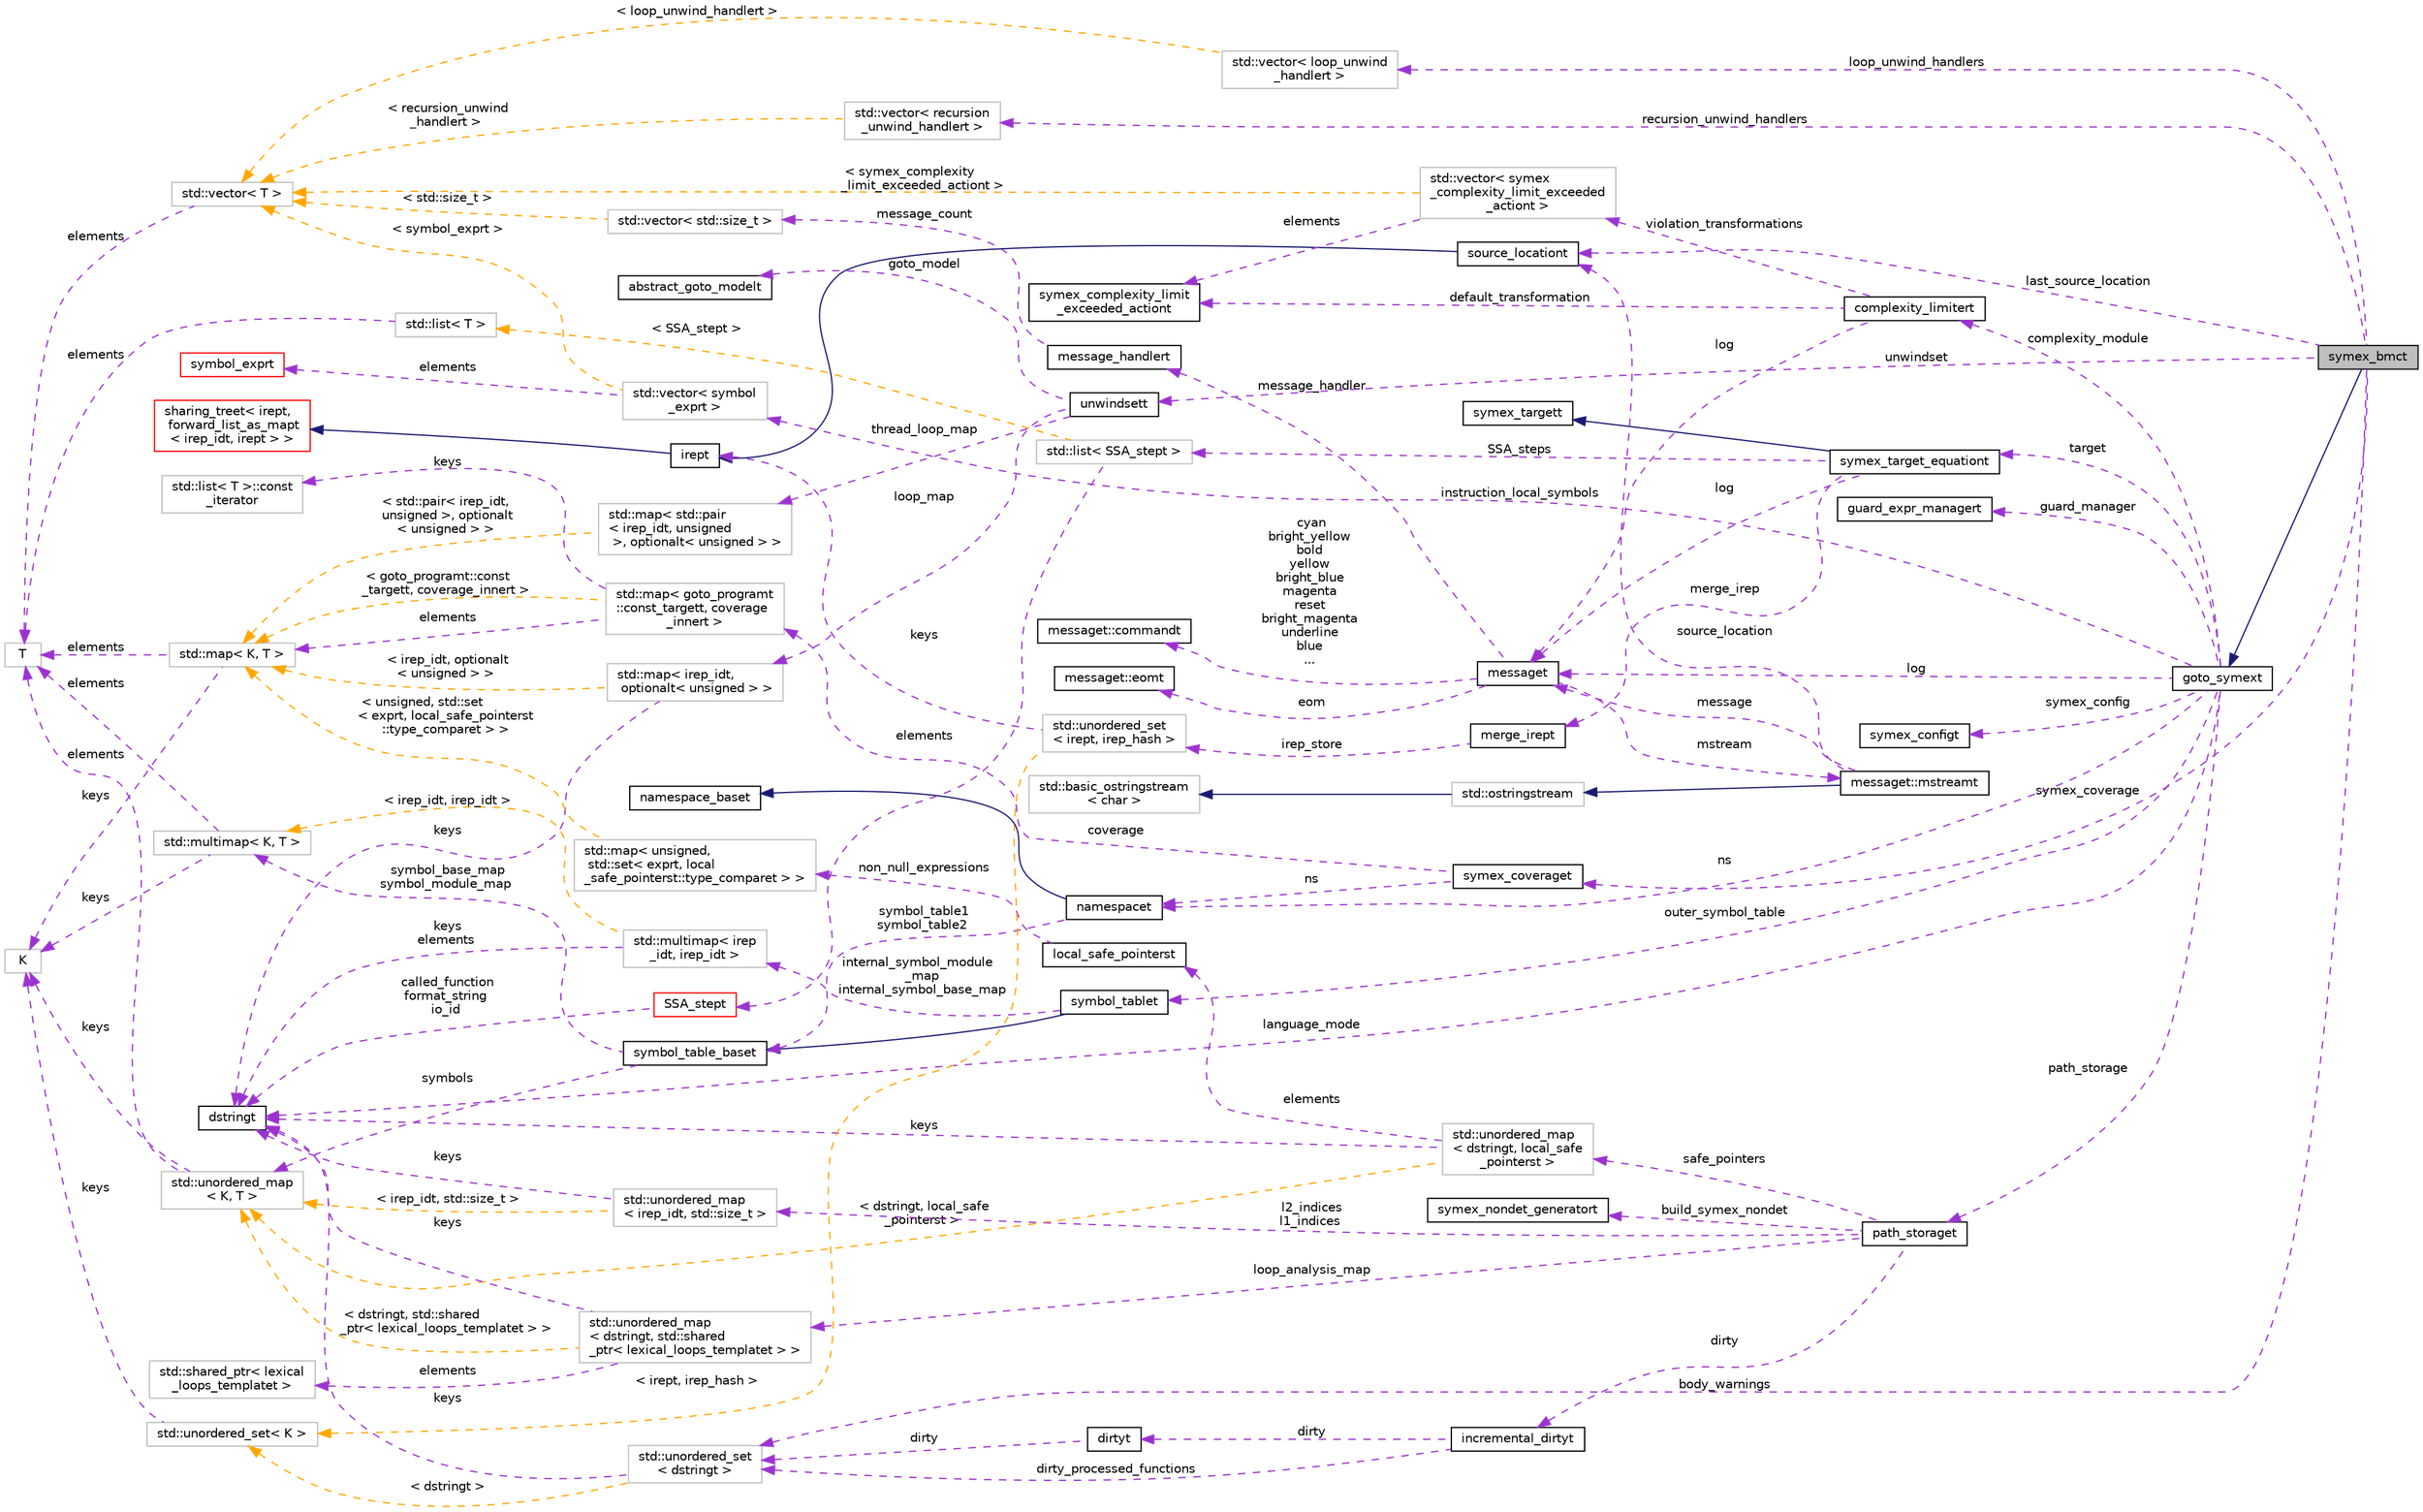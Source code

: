 digraph "symex_bmct"
{
 // LATEX_PDF_SIZE
  bgcolor="transparent";
  edge [fontname="Helvetica",fontsize="10",labelfontname="Helvetica",labelfontsize="10"];
  node [fontname="Helvetica",fontsize="10",shape=record];
  rankdir="LR";
  Node1 [label="symex_bmct",height=0.2,width=0.4,color="black", fillcolor="grey75", style="filled", fontcolor="black",tooltip=" "];
  Node2 -> Node1 [dir="back",color="midnightblue",fontsize="10",style="solid",fontname="Helvetica"];
  Node2 [label="goto_symext",height=0.2,width=0.4,color="black",URL="$classgoto__symext.html",tooltip="The main class for the forward symbolic simulator."];
  Node3 -> Node2 [dir="back",color="darkorchid3",fontsize="10",style="dashed",label=" outer_symbol_table" ,fontname="Helvetica"];
  Node3 [label="symbol_tablet",height=0.2,width=0.4,color="black",URL="$classsymbol__tablet.html",tooltip="The symbol table."];
  Node4 -> Node3 [dir="back",color="midnightblue",fontsize="10",style="solid",fontname="Helvetica"];
  Node4 [label="symbol_table_baset",height=0.2,width=0.4,color="black",URL="$classsymbol__table__baset.html",tooltip="The symbol table base class interface."];
  Node5 -> Node4 [dir="back",color="darkorchid3",fontsize="10",style="dashed",label=" symbol_base_map\nsymbol_module_map" ,fontname="Helvetica"];
  Node5 [label="std::multimap\< K, T \>",height=0.2,width=0.4,color="grey75",tooltip="STL class."];
  Node6 -> Node5 [dir="back",color="darkorchid3",fontsize="10",style="dashed",label=" keys" ,fontname="Helvetica"];
  Node6 [label="K",height=0.2,width=0.4,color="grey75",tooltip=" "];
  Node7 -> Node5 [dir="back",color="darkorchid3",fontsize="10",style="dashed",label=" elements" ,fontname="Helvetica"];
  Node7 [label="T",height=0.2,width=0.4,color="grey75",tooltip=" "];
  Node8 -> Node4 [dir="back",color="darkorchid3",fontsize="10",style="dashed",label=" symbols" ,fontname="Helvetica"];
  Node8 [label="std::unordered_map\l\< K, T \>",height=0.2,width=0.4,color="grey75",tooltip="STL class."];
  Node6 -> Node8 [dir="back",color="darkorchid3",fontsize="10",style="dashed",label=" keys" ,fontname="Helvetica"];
  Node7 -> Node8 [dir="back",color="darkorchid3",fontsize="10",style="dashed",label=" elements" ,fontname="Helvetica"];
  Node9 -> Node3 [dir="back",color="darkorchid3",fontsize="10",style="dashed",label=" internal_symbol_module\l_map\ninternal_symbol_base_map" ,fontname="Helvetica"];
  Node9 [label="std::multimap\< irep\l_idt, irep_idt \>",height=0.2,width=0.4,color="grey75",tooltip=" "];
  Node10 -> Node9 [dir="back",color="darkorchid3",fontsize="10",style="dashed",label=" keys\nelements" ,fontname="Helvetica"];
  Node10 [label="dstringt",height=0.2,width=0.4,color="black",URL="$classdstringt.html",tooltip="dstringt has one field, an unsigned integer no which is an index into a static table of strings."];
  Node5 -> Node9 [dir="back",color="orange",fontsize="10",style="dashed",label=" \< irep_idt, irep_idt \>" ,fontname="Helvetica"];
  Node11 -> Node2 [dir="back",color="darkorchid3",fontsize="10",style="dashed",label=" log" ,fontname="Helvetica"];
  Node11 [label="messaget",height=0.2,width=0.4,color="black",URL="$classmessaget.html",tooltip="Class that provides messages with a built-in verbosity 'level'."];
  Node12 -> Node11 [dir="back",color="darkorchid3",fontsize="10",style="dashed",label=" message_handler" ,fontname="Helvetica"];
  Node12 [label="message_handlert",height=0.2,width=0.4,color="black",URL="$classmessage__handlert.html",tooltip=" "];
  Node13 -> Node12 [dir="back",color="darkorchid3",fontsize="10",style="dashed",label=" message_count" ,fontname="Helvetica"];
  Node13 [label="std::vector\< std::size_t \>",height=0.2,width=0.4,color="grey75",tooltip=" "];
  Node14 -> Node13 [dir="back",color="orange",fontsize="10",style="dashed",label=" \< std::size_t \>" ,fontname="Helvetica"];
  Node14 [label="std::vector\< T \>",height=0.2,width=0.4,color="grey75",tooltip="STL class."];
  Node7 -> Node14 [dir="back",color="darkorchid3",fontsize="10",style="dashed",label=" elements" ,fontname="Helvetica"];
  Node15 -> Node11 [dir="back",color="darkorchid3",fontsize="10",style="dashed",label=" cyan\nbright_yellow\nbold\nyellow\nbright_blue\nmagenta\nreset\nbright_magenta\nunderline\nblue\n..." ,fontname="Helvetica"];
  Node15 [label="messaget::commandt",height=0.2,width=0.4,color="black",URL="$classmessaget_1_1commandt.html",tooltip=" "];
  Node16 -> Node11 [dir="back",color="darkorchid3",fontsize="10",style="dashed",label=" mstream" ,fontname="Helvetica"];
  Node16 [label="messaget::mstreamt",height=0.2,width=0.4,color="black",URL="$classmessaget_1_1mstreamt.html",tooltip=" "];
  Node17 -> Node16 [dir="back",color="midnightblue",fontsize="10",style="solid",fontname="Helvetica"];
  Node17 [label="std::ostringstream",height=0.2,width=0.4,color="grey75",tooltip="STL class."];
  Node18 -> Node17 [dir="back",color="midnightblue",fontsize="10",style="solid",fontname="Helvetica"];
  Node18 [label="std::basic_ostringstream\l\< char \>",height=0.2,width=0.4,color="grey75",tooltip="STL class."];
  Node11 -> Node16 [dir="back",color="darkorchid3",fontsize="10",style="dashed",label=" message" ,fontname="Helvetica"];
  Node22 -> Node16 [dir="back",color="darkorchid3",fontsize="10",style="dashed",label=" source_location" ,fontname="Helvetica"];
  Node22 [label="source_locationt",height=0.2,width=0.4,color="black",URL="$classsource__locationt.html",tooltip=" "];
  Node23 -> Node22 [dir="back",color="midnightblue",fontsize="10",style="solid",fontname="Helvetica"];
  Node23 [label="irept",height=0.2,width=0.4,color="black",URL="$classirept.html",tooltip="There are a large number of kinds of tree structured or tree-like data in CPROVER."];
  Node24 -> Node23 [dir="back",color="midnightblue",fontsize="10",style="solid",fontname="Helvetica"];
  Node24 [label="sharing_treet\< irept,\l forward_list_as_mapt\l\< irep_idt, irept \> \>",height=0.2,width=0.4,color="red",URL="$classsharing__treet.html",tooltip=" "];
  Node29 -> Node11 [dir="back",color="darkorchid3",fontsize="10",style="dashed",label=" eom" ,fontname="Helvetica"];
  Node29 [label="messaget::eomt",height=0.2,width=0.4,color="black",URL="$classmessaget_1_1eomt.html",tooltip=" "];
  Node30 -> Node2 [dir="back",color="darkorchid3",fontsize="10",style="dashed",label=" path_storage" ,fontname="Helvetica"];
  Node30 [label="path_storaget",height=0.2,width=0.4,color="black",URL="$classpath__storaget.html",tooltip="Storage for symbolic execution paths to be resumed later."];
  Node31 -> Node30 [dir="back",color="darkorchid3",fontsize="10",style="dashed",label=" safe_pointers" ,fontname="Helvetica"];
  Node31 [label="std::unordered_map\l\< dstringt, local_safe\l_pointerst \>",height=0.2,width=0.4,color="grey75",tooltip=" "];
  Node10 -> Node31 [dir="back",color="darkorchid3",fontsize="10",style="dashed",label=" keys" ,fontname="Helvetica"];
  Node32 -> Node31 [dir="back",color="darkorchid3",fontsize="10",style="dashed",label=" elements" ,fontname="Helvetica"];
  Node32 [label="local_safe_pointerst",height=0.2,width=0.4,color="black",URL="$classlocal__safe__pointerst.html",tooltip="A very simple, cheap analysis to determine when dereference operations are trivially guarded by a che..."];
  Node33 -> Node32 [dir="back",color="darkorchid3",fontsize="10",style="dashed",label=" non_null_expressions" ,fontname="Helvetica"];
  Node33 [label="std::map\< unsigned,\l std::set\< exprt, local\l_safe_pointerst::type_comparet \> \>",height=0.2,width=0.4,color="grey75",tooltip=" "];
  Node37 -> Node33 [dir="back",color="orange",fontsize="10",style="dashed",label=" \< unsigned, std::set\l\< exprt, local_safe_pointerst\l::type_comparet \> \>" ,fontname="Helvetica"];
  Node37 [label="std::map\< K, T \>",height=0.2,width=0.4,color="grey75",tooltip="STL class."];
  Node6 -> Node37 [dir="back",color="darkorchid3",fontsize="10",style="dashed",label=" keys" ,fontname="Helvetica"];
  Node7 -> Node37 [dir="back",color="darkorchid3",fontsize="10",style="dashed",label=" elements" ,fontname="Helvetica"];
  Node8 -> Node31 [dir="back",color="orange",fontsize="10",style="dashed",label=" \< dstringt, local_safe\l_pointerst \>" ,fontname="Helvetica"];
  Node38 -> Node30 [dir="back",color="darkorchid3",fontsize="10",style="dashed",label=" dirty" ,fontname="Helvetica"];
  Node38 [label="incremental_dirtyt",height=0.2,width=0.4,color="black",URL="$classincremental__dirtyt.html",tooltip="Wrapper for dirtyt that permits incremental population, ensuring each function is analysed exactly on..."];
  Node39 -> Node38 [dir="back",color="darkorchid3",fontsize="10",style="dashed",label=" dirty_processed_functions" ,fontname="Helvetica"];
  Node39 [label="std::unordered_set\l\< dstringt \>",height=0.2,width=0.4,color="grey75",tooltip=" "];
  Node10 -> Node39 [dir="back",color="darkorchid3",fontsize="10",style="dashed",label=" keys" ,fontname="Helvetica"];
  Node40 -> Node39 [dir="back",color="orange",fontsize="10",style="dashed",label=" \< dstringt \>" ,fontname="Helvetica"];
  Node40 [label="std::unordered_set\< K \>",height=0.2,width=0.4,color="grey75",tooltip="STL class."];
  Node6 -> Node40 [dir="back",color="darkorchid3",fontsize="10",style="dashed",label=" keys" ,fontname="Helvetica"];
  Node41 -> Node38 [dir="back",color="darkorchid3",fontsize="10",style="dashed",label=" dirty" ,fontname="Helvetica"];
  Node41 [label="dirtyt",height=0.2,width=0.4,color="black",URL="$classdirtyt.html",tooltip="Dirty variables are ones which have their address taken so we can't reliably work out where they may ..."];
  Node39 -> Node41 [dir="back",color="darkorchid3",fontsize="10",style="dashed",label=" dirty" ,fontname="Helvetica"];
  Node42 -> Node30 [dir="back",color="darkorchid3",fontsize="10",style="dashed",label=" build_symex_nondet" ,fontname="Helvetica"];
  Node42 [label="symex_nondet_generatort",height=0.2,width=0.4,color="black",URL="$classsymex__nondet__generatort.html",tooltip="Functor generating fresh nondet symbols."];
  Node43 -> Node30 [dir="back",color="darkorchid3",fontsize="10",style="dashed",label=" loop_analysis_map" ,fontname="Helvetica"];
  Node43 [label="std::unordered_map\l\< dstringt, std::shared\l_ptr\< lexical_loops_templatet \> \>",height=0.2,width=0.4,color="grey75",tooltip=" "];
  Node44 -> Node43 [dir="back",color="darkorchid3",fontsize="10",style="dashed",label=" elements" ,fontname="Helvetica"];
  Node44 [label="std::shared_ptr\< lexical\l_loops_templatet \>",height=0.2,width=0.4,color="grey75",tooltip=" "];
  Node10 -> Node43 [dir="back",color="darkorchid3",fontsize="10",style="dashed",label=" keys" ,fontname="Helvetica"];
  Node8 -> Node43 [dir="back",color="orange",fontsize="10",style="dashed",label=" \< dstringt, std::shared\l_ptr\< lexical_loops_templatet \> \>" ,fontname="Helvetica"];
  Node51 -> Node30 [dir="back",color="darkorchid3",fontsize="10",style="dashed",label=" l2_indices\nl1_indices" ,fontname="Helvetica"];
  Node51 [label="std::unordered_map\l\< irep_idt, std::size_t \>",height=0.2,width=0.4,color="grey75",tooltip=" "];
  Node10 -> Node51 [dir="back",color="darkorchid3",fontsize="10",style="dashed",label=" keys" ,fontname="Helvetica"];
  Node8 -> Node51 [dir="back",color="orange",fontsize="10",style="dashed",label=" \< irep_idt, std::size_t \>" ,fontname="Helvetica"];
  Node52 -> Node2 [dir="back",color="darkorchid3",fontsize="10",style="dashed",label=" guard_manager" ,fontname="Helvetica"];
  Node52 [label="guard_expr_managert",height=0.2,width=0.4,color="black",URL="$structguard__expr__managert.html",tooltip="This is unused by this implementation of guards, but can be used by other implementations of the same..."];
  Node53 -> Node2 [dir="back",color="darkorchid3",fontsize="10",style="dashed",label=" ns" ,fontname="Helvetica"];
  Node53 [label="namespacet",height=0.2,width=0.4,color="black",URL="$classnamespacet.html",tooltip="A namespacet is essentially one or two symbol tables bound together, to allow for symbol lookups in t..."];
  Node54 -> Node53 [dir="back",color="midnightblue",fontsize="10",style="solid",fontname="Helvetica"];
  Node54 [label="namespace_baset",height=0.2,width=0.4,color="black",URL="$classnamespace__baset.html",tooltip="Basic interface for a namespace."];
  Node4 -> Node53 [dir="back",color="darkorchid3",fontsize="10",style="dashed",label=" symbol_table1\nsymbol_table2" ,fontname="Helvetica"];
  Node55 -> Node2 [dir="back",color="darkorchid3",fontsize="10",style="dashed",label=" target" ,fontname="Helvetica"];
  Node55 [label="symex_target_equationt",height=0.2,width=0.4,color="black",URL="$classsymex__target__equationt.html",tooltip="Inheriting the interface of symex_targett this class represents the SSA form of the input program as ..."];
  Node56 -> Node55 [dir="back",color="midnightblue",fontsize="10",style="solid",fontname="Helvetica"];
  Node56 [label="symex_targett",height=0.2,width=0.4,color="black",URL="$classsymex__targett.html",tooltip="The interface of the target container for symbolic execution to record its symbolic steps into."];
  Node11 -> Node55 [dir="back",color="darkorchid3",fontsize="10",style="dashed",label=" log" ,fontname="Helvetica"];
  Node57 -> Node55 [dir="back",color="darkorchid3",fontsize="10",style="dashed",label=" merge_irep" ,fontname="Helvetica"];
  Node57 [label="merge_irept",height=0.2,width=0.4,color="black",URL="$classmerge__irept.html",tooltip=" "];
  Node58 -> Node57 [dir="back",color="darkorchid3",fontsize="10",style="dashed",label=" irep_store" ,fontname="Helvetica"];
  Node58 [label="std::unordered_set\l\< irept, irep_hash \>",height=0.2,width=0.4,color="grey75",tooltip=" "];
  Node23 -> Node58 [dir="back",color="darkorchid3",fontsize="10",style="dashed",label=" keys" ,fontname="Helvetica"];
  Node40 -> Node58 [dir="back",color="orange",fontsize="10",style="dashed",label=" \< irept, irep_hash \>" ,fontname="Helvetica"];
  Node59 -> Node55 [dir="back",color="darkorchid3",fontsize="10",style="dashed",label=" SSA_steps" ,fontname="Helvetica"];
  Node59 [label="std::list\< SSA_stept \>",height=0.2,width=0.4,color="grey75",tooltip=" "];
  Node60 -> Node59 [dir="back",color="darkorchid3",fontsize="10",style="dashed",label=" elements" ,fontname="Helvetica"];
  Node60 [label="SSA_stept",height=0.2,width=0.4,color="red",URL="$class_s_s_a__stept.html",tooltip="Single SSA step in the equation."];
  Node10 -> Node60 [dir="back",color="darkorchid3",fontsize="10",style="dashed",label=" called_function\nformat_string\nio_id" ,fontname="Helvetica"];
  Node62 -> Node59 [dir="back",color="orange",fontsize="10",style="dashed",label=" \< SSA_stept \>" ,fontname="Helvetica"];
  Node62 [label="std::list\< T \>",height=0.2,width=0.4,color="grey75",tooltip="STL class."];
  Node7 -> Node62 [dir="back",color="darkorchid3",fontsize="10",style="dashed",label=" elements" ,fontname="Helvetica"];
  Node71 -> Node2 [dir="back",color="darkorchid3",fontsize="10",style="dashed",label=" instruction_local_symbols" ,fontname="Helvetica"];
  Node71 [label="std::vector\< symbol\l_exprt \>",height=0.2,width=0.4,color="grey75",tooltip=" "];
  Node64 -> Node71 [dir="back",color="darkorchid3",fontsize="10",style="dashed",label=" elements" ,fontname="Helvetica"];
  Node64 [label="symbol_exprt",height=0.2,width=0.4,color="red",URL="$classsymbol__exprt.html",tooltip="Expression to hold a symbol (variable)"];
  Node14 -> Node71 [dir="back",color="orange",fontsize="10",style="dashed",label=" \< symbol_exprt \>" ,fontname="Helvetica"];
  Node10 -> Node2 [dir="back",color="darkorchid3",fontsize="10",style="dashed",label=" language_mode" ,fontname="Helvetica"];
  Node72 -> Node2 [dir="back",color="darkorchid3",fontsize="10",style="dashed",label=" complexity_module" ,fontname="Helvetica"];
  Node72 [label="complexity_limitert",height=0.2,width=0.4,color="black",URL="$classcomplexity__limitert.html",tooltip="Symex complexity module."];
  Node73 -> Node72 [dir="back",color="darkorchid3",fontsize="10",style="dashed",label=" default_transformation" ,fontname="Helvetica"];
  Node73 [label="symex_complexity_limit\l_exceeded_actiont",height=0.2,width=0.4,color="black",URL="$classsymex__complexity__limit__exceeded__actiont.html",tooltip="Default heuristic transformation that cancels branches when complexity has been breached."];
  Node11 -> Node72 [dir="back",color="darkorchid3",fontsize="10",style="dashed",label=" log" ,fontname="Helvetica"];
  Node74 -> Node72 [dir="back",color="darkorchid3",fontsize="10",style="dashed",label=" violation_transformations" ,fontname="Helvetica"];
  Node74 [label="std::vector\< symex\l_complexity_limit_exceeded\l_actiont \>",height=0.2,width=0.4,color="grey75",tooltip=" "];
  Node73 -> Node74 [dir="back",color="darkorchid3",fontsize="10",style="dashed",label=" elements" ,fontname="Helvetica"];
  Node14 -> Node74 [dir="back",color="orange",fontsize="10",style="dashed",label=" \< symex_complexity\l_limit_exceeded_actiont \>" ,fontname="Helvetica"];
  Node75 -> Node2 [dir="back",color="darkorchid3",fontsize="10",style="dashed",label=" symex_config" ,fontname="Helvetica"];
  Node75 [label="symex_configt",height=0.2,width=0.4,color="black",URL="$structsymex__configt.html",tooltip="Configuration used for a symbolic execution."];
  Node39 -> Node1 [dir="back",color="darkorchid3",fontsize="10",style="dashed",label=" body_warnings" ,fontname="Helvetica"];
  Node76 -> Node1 [dir="back",color="darkorchid3",fontsize="10",style="dashed",label=" recursion_unwind_handlers" ,fontname="Helvetica"];
  Node76 [label="std::vector\< recursion\l_unwind_handlert \>",height=0.2,width=0.4,color="grey75",tooltip=" "];
  Node14 -> Node76 [dir="back",color="orange",fontsize="10",style="dashed",label=" \< recursion_unwind\l_handlert \>" ,fontname="Helvetica"];
  Node77 -> Node1 [dir="back",color="darkorchid3",fontsize="10",style="dashed",label=" symex_coverage" ,fontname="Helvetica"];
  Node77 [label="symex_coveraget",height=0.2,width=0.4,color="black",URL="$classsymex__coveraget.html",tooltip=" "];
  Node78 -> Node77 [dir="back",color="darkorchid3",fontsize="10",style="dashed",label=" coverage" ,fontname="Helvetica"];
  Node78 [label="std::map\< goto_programt\l::const_targett, coverage\l_innert \>",height=0.2,width=0.4,color="grey75",tooltip=" "];
  Node37 -> Node78 [dir="back",color="darkorchid3",fontsize="10",style="dashed",label=" elements" ,fontname="Helvetica"];
  Node79 -> Node78 [dir="back",color="darkorchid3",fontsize="10",style="dashed",label=" keys" ,fontname="Helvetica"];
  Node79 [label="std::list\< T \>::const\l_iterator",height=0.2,width=0.4,color="grey75",tooltip="STL iterator class."];
  Node37 -> Node78 [dir="back",color="orange",fontsize="10",style="dashed",label=" \< goto_programt::const\l_targett, coverage_innert \>" ,fontname="Helvetica"];
  Node53 -> Node77 [dir="back",color="darkorchid3",fontsize="10",style="dashed",label=" ns" ,fontname="Helvetica"];
  Node80 -> Node1 [dir="back",color="darkorchid3",fontsize="10",style="dashed",label=" loop_unwind_handlers" ,fontname="Helvetica"];
  Node80 [label="std::vector\< loop_unwind\l_handlert \>",height=0.2,width=0.4,color="grey75",tooltip=" "];
  Node14 -> Node80 [dir="back",color="orange",fontsize="10",style="dashed",label=" \< loop_unwind_handlert \>" ,fontname="Helvetica"];
  Node81 -> Node1 [dir="back",color="darkorchid3",fontsize="10",style="dashed",label=" unwindset" ,fontname="Helvetica"];
  Node81 [label="unwindsett",height=0.2,width=0.4,color="black",URL="$classunwindsett.html",tooltip=" "];
  Node82 -> Node81 [dir="back",color="darkorchid3",fontsize="10",style="dashed",label=" thread_loop_map" ,fontname="Helvetica"];
  Node82 [label="std::map\< std::pair\l\< irep_idt, unsigned\l \>, optionalt\< unsigned \> \>",height=0.2,width=0.4,color="grey75",tooltip=" "];
  Node37 -> Node82 [dir="back",color="orange",fontsize="10",style="dashed",label=" \< std::pair\< irep_idt,\l unsigned \>, optionalt\l\< unsigned \> \>" ,fontname="Helvetica"];
  Node83 -> Node81 [dir="back",color="darkorchid3",fontsize="10",style="dashed",label=" goto_model" ,fontname="Helvetica"];
  Node83 [label="abstract_goto_modelt",height=0.2,width=0.4,color="black",URL="$classabstract__goto__modelt.html",tooltip="Abstract interface to eager or lazy GOTO models."];
  Node84 -> Node81 [dir="back",color="darkorchid3",fontsize="10",style="dashed",label=" loop_map" ,fontname="Helvetica"];
  Node84 [label="std::map\< irep_idt,\l optionalt\< unsigned \> \>",height=0.2,width=0.4,color="grey75",tooltip=" "];
  Node10 -> Node84 [dir="back",color="darkorchid3",fontsize="10",style="dashed",label=" keys" ,fontname="Helvetica"];
  Node37 -> Node84 [dir="back",color="orange",fontsize="10",style="dashed",label=" \< irep_idt, optionalt\l\< unsigned \> \>" ,fontname="Helvetica"];
  Node22 -> Node1 [dir="back",color="darkorchid3",fontsize="10",style="dashed",label=" last_source_location" ,fontname="Helvetica"];
}
